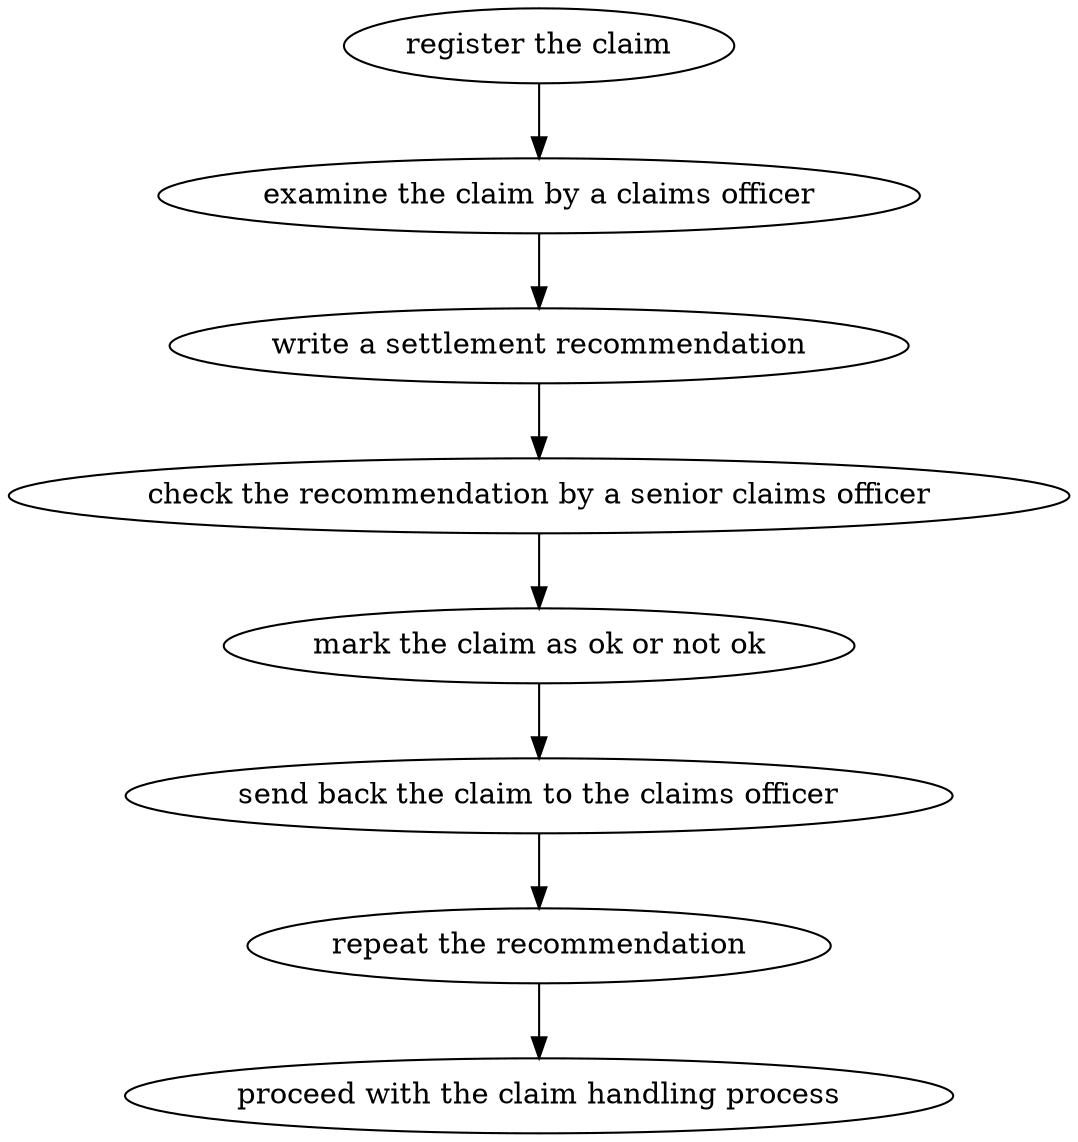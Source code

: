 strict digraph "doc-3.3" {
	graph [name="doc-3.3"];
	"register the claim"	[attrs="{'type': 'Activity', 'label': 'register the claim'}"];
	"examine the claim by a claims officer"	[attrs="{'type': 'Activity', 'label': 'examine the claim by a claims officer'}"];
	"register the claim" -> "examine the claim by a claims officer"	[attrs="{'type': 'flow', 'label': 'flow'}"];
	"write a settlement recommendation"	[attrs="{'type': 'Activity', 'label': 'write a settlement recommendation'}"];
	"examine the claim by a claims officer" -> "write a settlement recommendation"	[attrs="{'type': 'flow', 'label': 'flow'}"];
	"check the recommendation by a senior claims officer"	[attrs="{'type': 'Activity', 'label': 'check the recommendation by a senior claims officer'}"];
	"write a settlement recommendation" -> "check the recommendation by a senior claims officer"	[attrs="{'type': 'flow', 'label': 'flow'}"];
	"mark the claim as ok or not ok"	[attrs="{'type': 'Activity', 'label': 'mark the claim as ok or not ok'}"];
	"check the recommendation by a senior claims officer" -> "mark the claim as ok or not ok"	[attrs="{'type': 'flow', 'label': 'flow'}"];
	"send back the claim to the claims officer"	[attrs="{'type': 'Activity', 'label': 'send back the claim to the claims officer'}"];
	"mark the claim as ok or not ok" -> "send back the claim to the claims officer"	[attrs="{'type': 'flow', 'label': 'flow'}"];
	"repeat the recommendation"	[attrs="{'type': 'Activity', 'label': 'repeat the recommendation'}"];
	"send back the claim to the claims officer" -> "repeat the recommendation"	[attrs="{'type': 'flow', 'label': 'flow'}"];
	"proceed with the claim handling process"	[attrs="{'type': 'Activity', 'label': 'proceed with the claim handling process'}"];
	"repeat the recommendation" -> "proceed with the claim handling process"	[attrs="{'type': 'flow', 'label': 'flow'}"];
}
